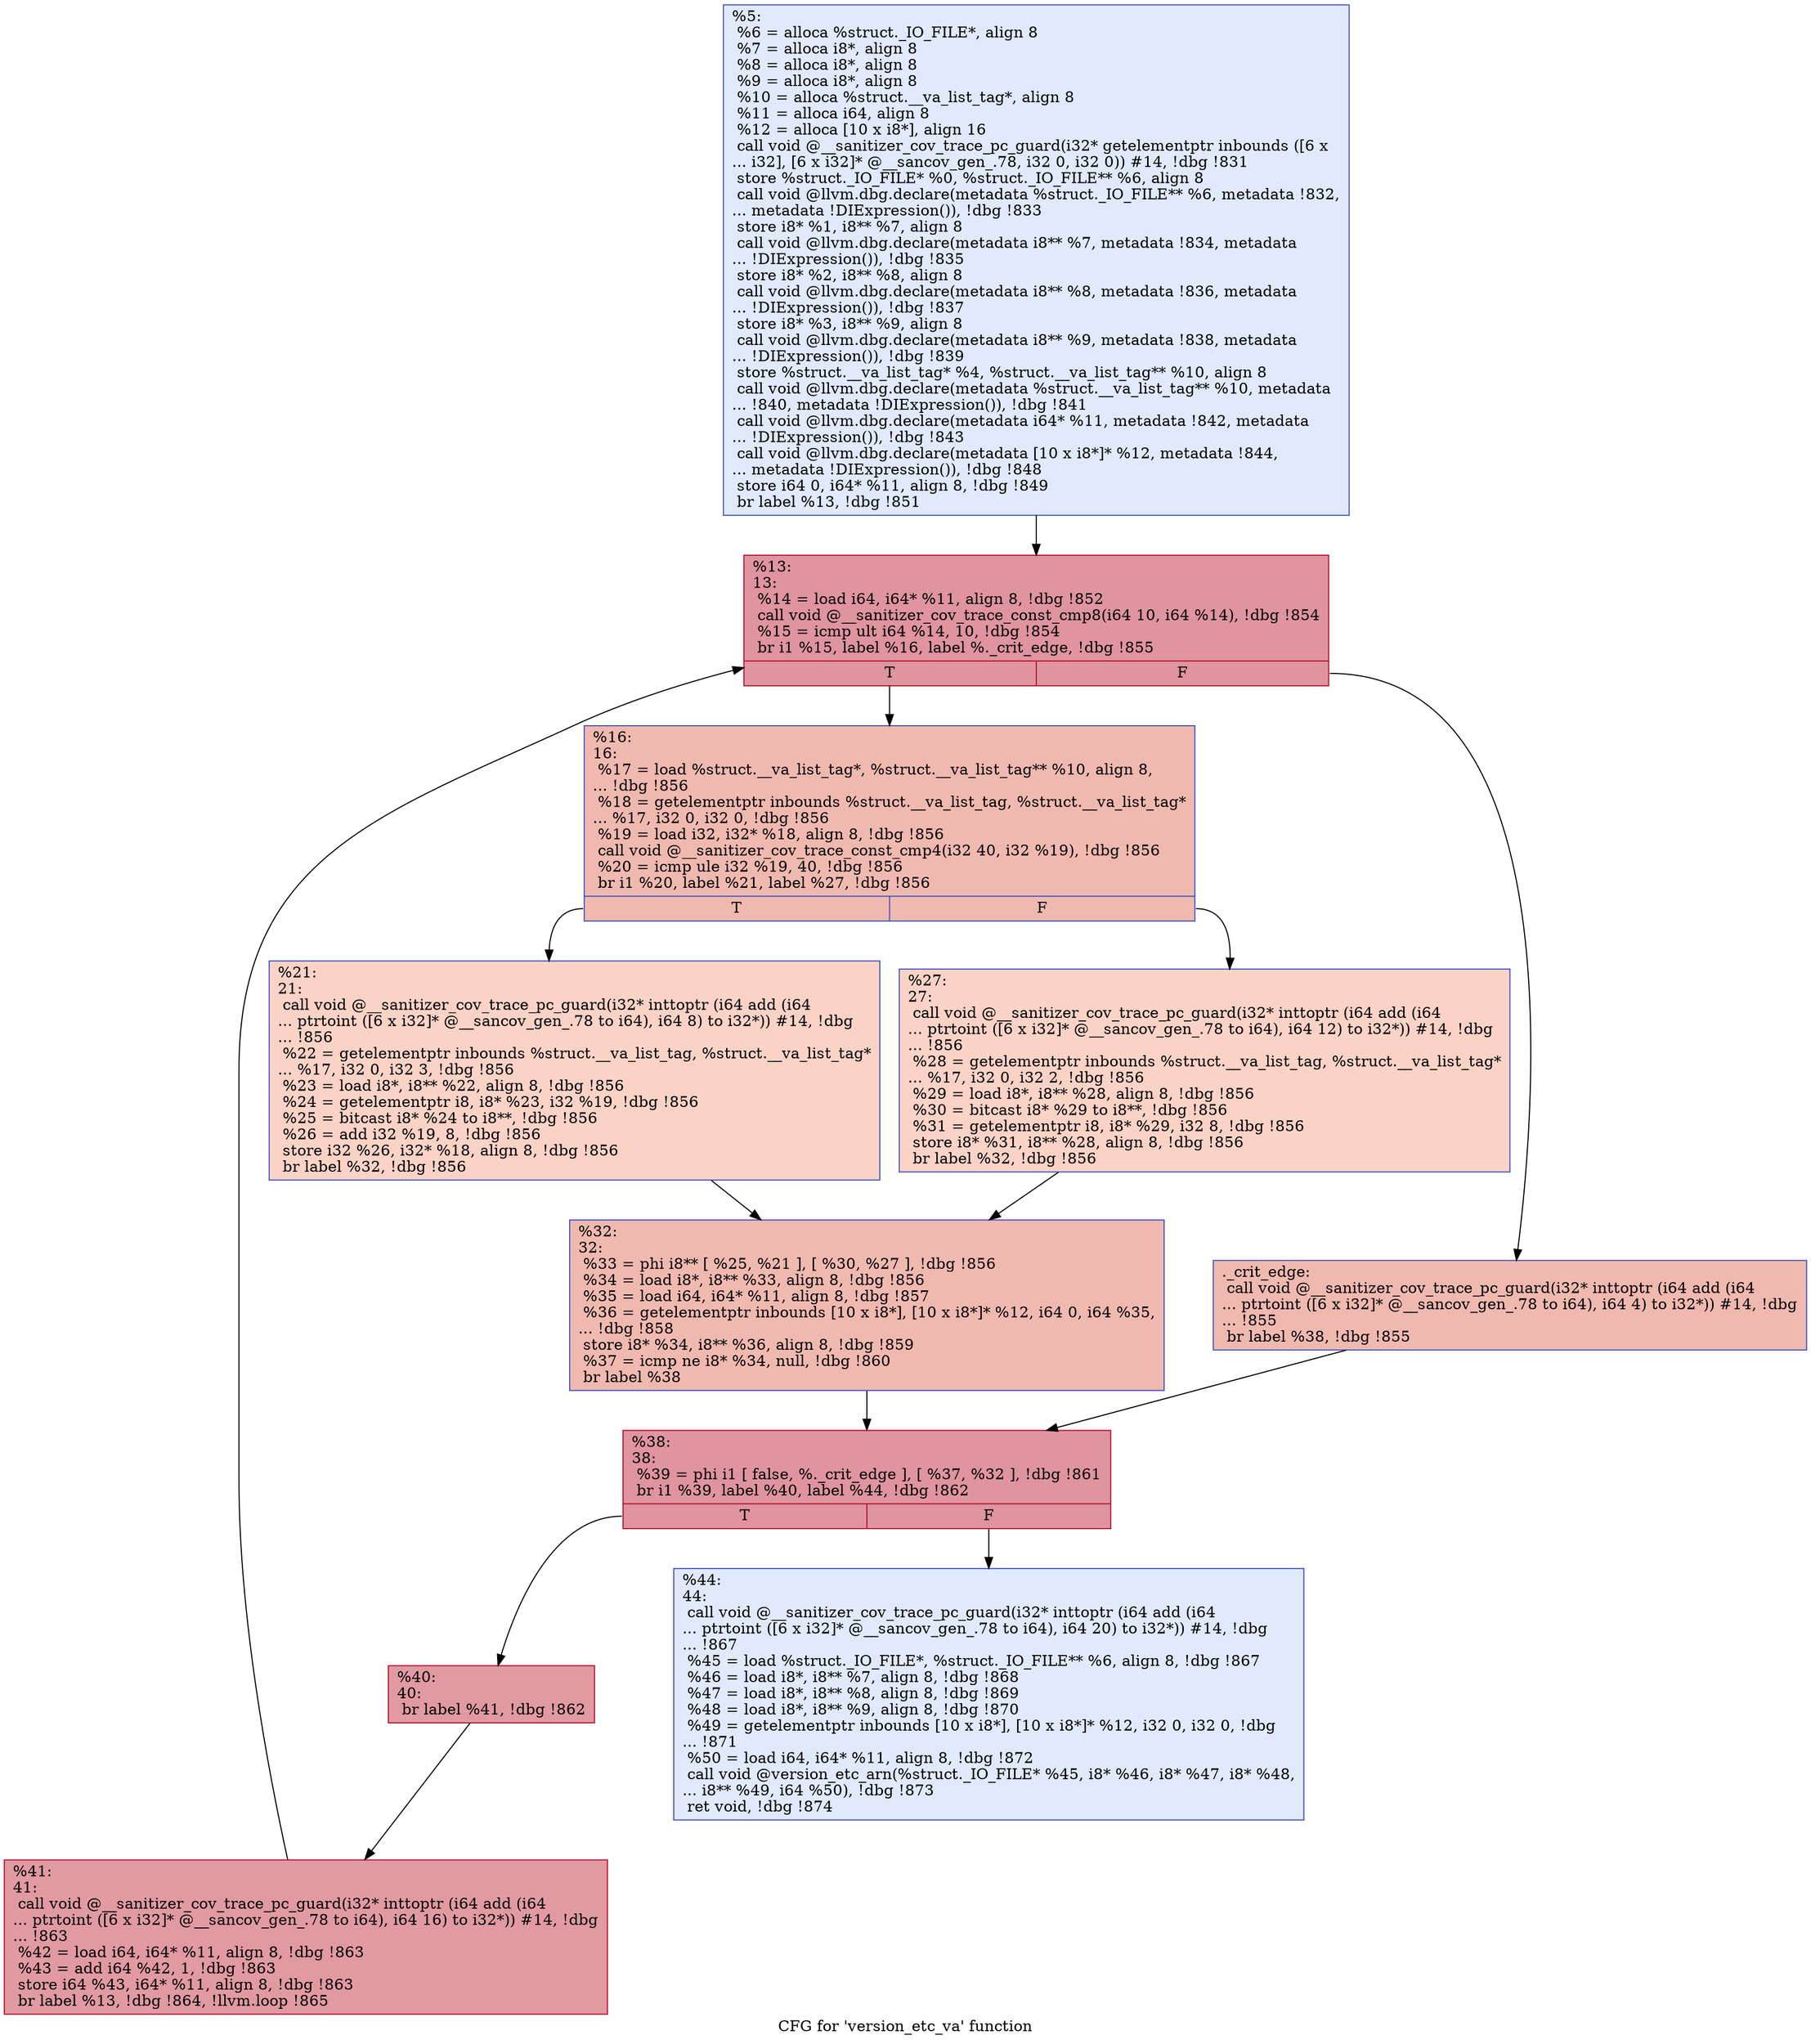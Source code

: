 digraph "CFG for 'version_etc_va' function" {
	label="CFG for 'version_etc_va' function";

	Node0x5555558f5620 [shape=record,color="#3d50c3ff", style=filled, fillcolor="#b9d0f970",label="{%5:\l  %6 = alloca %struct._IO_FILE*, align 8\l  %7 = alloca i8*, align 8\l  %8 = alloca i8*, align 8\l  %9 = alloca i8*, align 8\l  %10 = alloca %struct.__va_list_tag*, align 8\l  %11 = alloca i64, align 8\l  %12 = alloca [10 x i8*], align 16\l  call void @__sanitizer_cov_trace_pc_guard(i32* getelementptr inbounds ([6 x\l... i32], [6 x i32]* @__sancov_gen_.78, i32 0, i32 0)) #14, !dbg !831\l  store %struct._IO_FILE* %0, %struct._IO_FILE** %6, align 8\l  call void @llvm.dbg.declare(metadata %struct._IO_FILE** %6, metadata !832,\l... metadata !DIExpression()), !dbg !833\l  store i8* %1, i8** %7, align 8\l  call void @llvm.dbg.declare(metadata i8** %7, metadata !834, metadata\l... !DIExpression()), !dbg !835\l  store i8* %2, i8** %8, align 8\l  call void @llvm.dbg.declare(metadata i8** %8, metadata !836, metadata\l... !DIExpression()), !dbg !837\l  store i8* %3, i8** %9, align 8\l  call void @llvm.dbg.declare(metadata i8** %9, metadata !838, metadata\l... !DIExpression()), !dbg !839\l  store %struct.__va_list_tag* %4, %struct.__va_list_tag** %10, align 8\l  call void @llvm.dbg.declare(metadata %struct.__va_list_tag** %10, metadata\l... !840, metadata !DIExpression()), !dbg !841\l  call void @llvm.dbg.declare(metadata i64* %11, metadata !842, metadata\l... !DIExpression()), !dbg !843\l  call void @llvm.dbg.declare(metadata [10 x i8*]* %12, metadata !844,\l... metadata !DIExpression()), !dbg !848\l  store i64 0, i64* %11, align 8, !dbg !849\l  br label %13, !dbg !851\l}"];
	Node0x5555558f5620 -> Node0x5555558f57a0;
	Node0x5555558f57a0 [shape=record,color="#b70d28ff", style=filled, fillcolor="#b70d2870",label="{%13:\l13:                                               \l  %14 = load i64, i64* %11, align 8, !dbg !852\l  call void @__sanitizer_cov_trace_const_cmp8(i64 10, i64 %14), !dbg !854\l  %15 = icmp ult i64 %14, 10, !dbg !854\l  br i1 %15, label %16, label %._crit_edge, !dbg !855\l|{<s0>T|<s1>F}}"];
	Node0x5555558f57a0:s0 -> Node0x5555558f5840;
	Node0x5555558f57a0:s1 -> Node0x5555558f57f0;
	Node0x5555558f57f0 [shape=record,color="#3d50c3ff", style=filled, fillcolor="#de614d70",label="{._crit_edge:                                      \l  call void @__sanitizer_cov_trace_pc_guard(i32* inttoptr (i64 add (i64\l... ptrtoint ([6 x i32]* @__sancov_gen_.78 to i64), i64 4) to i32*)) #14, !dbg\l... !855\l  br label %38, !dbg !855\l}"];
	Node0x5555558f57f0 -> Node0x5555558f5980;
	Node0x5555558f5840 [shape=record,color="#3d50c3ff", style=filled, fillcolor="#de614d70",label="{%16:\l16:                                               \l  %17 = load %struct.__va_list_tag*, %struct.__va_list_tag** %10, align 8,\l... !dbg !856\l  %18 = getelementptr inbounds %struct.__va_list_tag, %struct.__va_list_tag*\l... %17, i32 0, i32 0, !dbg !856\l  %19 = load i32, i32* %18, align 8, !dbg !856\l  call void @__sanitizer_cov_trace_const_cmp4(i32 40, i32 %19), !dbg !856\l  %20 = icmp ule i32 %19, 40, !dbg !856\l  br i1 %20, label %21, label %27, !dbg !856\l|{<s0>T|<s1>F}}"];
	Node0x5555558f5840:s0 -> Node0x5555558f5890;
	Node0x5555558f5840:s1 -> Node0x5555558f58e0;
	Node0x5555558f5890 [shape=record,color="#3d50c3ff", style=filled, fillcolor="#f59c7d70",label="{%21:\l21:                                               \l  call void @__sanitizer_cov_trace_pc_guard(i32* inttoptr (i64 add (i64\l... ptrtoint ([6 x i32]* @__sancov_gen_.78 to i64), i64 8) to i32*)) #14, !dbg\l... !856\l  %22 = getelementptr inbounds %struct.__va_list_tag, %struct.__va_list_tag*\l... %17, i32 0, i32 3, !dbg !856\l  %23 = load i8*, i8** %22, align 8, !dbg !856\l  %24 = getelementptr i8, i8* %23, i32 %19, !dbg !856\l  %25 = bitcast i8* %24 to i8**, !dbg !856\l  %26 = add i32 %19, 8, !dbg !856\l  store i32 %26, i32* %18, align 8, !dbg !856\l  br label %32, !dbg !856\l}"];
	Node0x5555558f5890 -> Node0x5555558f5930;
	Node0x5555558f58e0 [shape=record,color="#3d50c3ff", style=filled, fillcolor="#f59c7d70",label="{%27:\l27:                                               \l  call void @__sanitizer_cov_trace_pc_guard(i32* inttoptr (i64 add (i64\l... ptrtoint ([6 x i32]* @__sancov_gen_.78 to i64), i64 12) to i32*)) #14, !dbg\l... !856\l  %28 = getelementptr inbounds %struct.__va_list_tag, %struct.__va_list_tag*\l... %17, i32 0, i32 2, !dbg !856\l  %29 = load i8*, i8** %28, align 8, !dbg !856\l  %30 = bitcast i8* %29 to i8**, !dbg !856\l  %31 = getelementptr i8, i8* %29, i32 8, !dbg !856\l  store i8* %31, i8** %28, align 8, !dbg !856\l  br label %32, !dbg !856\l}"];
	Node0x5555558f58e0 -> Node0x5555558f5930;
	Node0x5555558f5930 [shape=record,color="#3d50c3ff", style=filled, fillcolor="#de614d70",label="{%32:\l32:                                               \l  %33 = phi i8** [ %25, %21 ], [ %30, %27 ], !dbg !856\l  %34 = load i8*, i8** %33, align 8, !dbg !856\l  %35 = load i64, i64* %11, align 8, !dbg !857\l  %36 = getelementptr inbounds [10 x i8*], [10 x i8*]* %12, i64 0, i64 %35,\l... !dbg !858\l  store i8* %34, i8** %36, align 8, !dbg !859\l  %37 = icmp ne i8* %34, null, !dbg !860\l  br label %38\l}"];
	Node0x5555558f5930 -> Node0x5555558f5980;
	Node0x5555558f5980 [shape=record,color="#b70d28ff", style=filled, fillcolor="#b70d2870",label="{%38:\l38:                                               \l  %39 = phi i1 [ false, %._crit_edge ], [ %37, %32 ], !dbg !861\l  br i1 %39, label %40, label %44, !dbg !862\l|{<s0>T|<s1>F}}"];
	Node0x5555558f5980:s0 -> Node0x5555558f59d0;
	Node0x5555558f5980:s1 -> Node0x5555558f5a70;
	Node0x5555558f59d0 [shape=record,color="#b70d28ff", style=filled, fillcolor="#bb1b2c70",label="{%40:\l40:                                               \l  br label %41, !dbg !862\l}"];
	Node0x5555558f59d0 -> Node0x5555558f5a20;
	Node0x5555558f5a20 [shape=record,color="#b70d28ff", style=filled, fillcolor="#bb1b2c70",label="{%41:\l41:                                               \l  call void @__sanitizer_cov_trace_pc_guard(i32* inttoptr (i64 add (i64\l... ptrtoint ([6 x i32]* @__sancov_gen_.78 to i64), i64 16) to i32*)) #14, !dbg\l... !863\l  %42 = load i64, i64* %11, align 8, !dbg !863\l  %43 = add i64 %42, 1, !dbg !863\l  store i64 %43, i64* %11, align 8, !dbg !863\l  br label %13, !dbg !864, !llvm.loop !865\l}"];
	Node0x5555558f5a20 -> Node0x5555558f57a0;
	Node0x5555558f5a70 [shape=record,color="#3d50c3ff", style=filled, fillcolor="#b9d0f970",label="{%44:\l44:                                               \l  call void @__sanitizer_cov_trace_pc_guard(i32* inttoptr (i64 add (i64\l... ptrtoint ([6 x i32]* @__sancov_gen_.78 to i64), i64 20) to i32*)) #14, !dbg\l... !867\l  %45 = load %struct._IO_FILE*, %struct._IO_FILE** %6, align 8, !dbg !867\l  %46 = load i8*, i8** %7, align 8, !dbg !868\l  %47 = load i8*, i8** %8, align 8, !dbg !869\l  %48 = load i8*, i8** %9, align 8, !dbg !870\l  %49 = getelementptr inbounds [10 x i8*], [10 x i8*]* %12, i32 0, i32 0, !dbg\l... !871\l  %50 = load i64, i64* %11, align 8, !dbg !872\l  call void @version_etc_arn(%struct._IO_FILE* %45, i8* %46, i8* %47, i8* %48,\l... i8** %49, i64 %50), !dbg !873\l  ret void, !dbg !874\l}"];
}
